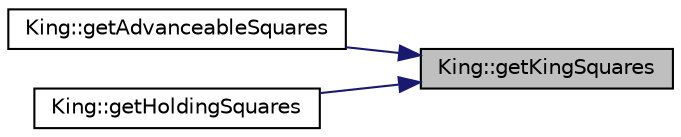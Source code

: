 digraph "King::getKingSquares"
{
 // LATEX_PDF_SIZE
  bgcolor="transparent";
  edge [fontname="Helvetica",fontsize="10",labelfontname="Helvetica",labelfontsize="10"];
  node [fontname="Helvetica",fontsize="10",shape=record];
  rankdir="RL";
  Node1 [label="King::getKingSquares",height=0.2,width=0.4,color="black", fillcolor="grey75", style="filled", fontcolor="black",tooltip=" "];
  Node1 -> Node2 [dir="back",color="midnightblue",fontsize="10",style="solid",fontname="Helvetica"];
  Node2 [label="King::getAdvanceableSquares",height=0.2,width=0.4,color="black",URL="$d1/db5/classKing.html#ad1b4127f0cf0f27c8dd285c2a2a44198",tooltip=" "];
  Node1 -> Node3 [dir="back",color="midnightblue",fontsize="10",style="solid",fontname="Helvetica"];
  Node3 [label="King::getHoldingSquares",height=0.2,width=0.4,color="black",URL="$d1/db5/classKing.html#ac87d4c206214d1f7a3cc11983417674c",tooltip=" "];
}
